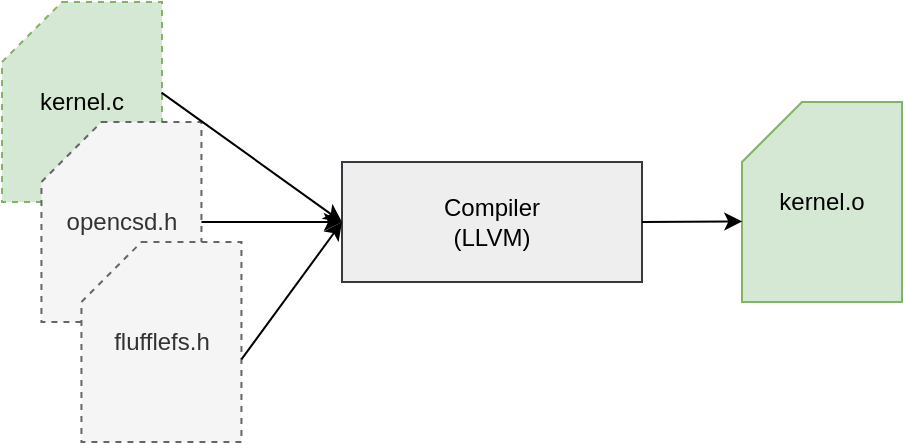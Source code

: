 <mxfile version="17.2.4" type="device"><diagram id="UtqFidSe_alC72zj-UNw" name="Page-1"><mxGraphModel dx="1449" dy="311" grid="1" gridSize="10" guides="1" tooltips="1" connect="1" arrows="1" fold="1" page="1" pageScale="1" pageWidth="850" pageHeight="1100" math="0" shadow="0"><root><mxCell id="0"/><mxCell id="1" parent="0"/><mxCell id="HYs-nhnnvZVYStpiPj8R-309" value="kernel.c" style="shape=card;whiteSpace=wrap;html=1;dashed=1;fillColor=#d5e8d4;strokeColor=#82b366;" vertex="1" parent="1"><mxGeometry x="-810" y="180" width="80" height="100" as="geometry"/></mxCell><mxCell id="HYs-nhnnvZVYStpiPj8R-310" value="opencsd.h" style="shape=card;whiteSpace=wrap;html=1;dashed=1;fillColor=#f5f5f5;fontColor=#333333;strokeColor=#666666;" vertex="1" parent="1"><mxGeometry x="-790.28" y="240" width="80" height="100" as="geometry"/></mxCell><mxCell id="HYs-nhnnvZVYStpiPj8R-311" value="flufflefs.h" style="shape=card;whiteSpace=wrap;html=1;dashed=1;fillColor=#f5f5f5;fontColor=#333333;strokeColor=#666666;" vertex="1" parent="1"><mxGeometry x="-770.28" y="300" width="80" height="100" as="geometry"/></mxCell><mxCell id="HYs-nhnnvZVYStpiPj8R-312" value="&lt;div&gt;Compiler&lt;/div&gt;&lt;div&gt;(LLVM)&lt;br&gt;&lt;/div&gt;" style="rounded=0;whiteSpace=wrap;html=1;fillColor=#eeeeee;strokeColor=#36393d;" vertex="1" parent="1"><mxGeometry x="-640" y="260" width="150" height="60" as="geometry"/></mxCell><mxCell id="HYs-nhnnvZVYStpiPj8R-315" value="" style="endArrow=classic;html=1;rounded=0;exitX=0.997;exitY=0.453;exitDx=0;exitDy=0;exitPerimeter=0;entryX=0;entryY=0.5;entryDx=0;entryDy=0;" edge="1" parent="1" source="HYs-nhnnvZVYStpiPj8R-309" target="HYs-nhnnvZVYStpiPj8R-312"><mxGeometry width="50" height="50" relative="1" as="geometry"><mxPoint x="-700" y="270" as="sourcePoint"/><mxPoint x="-650" y="220" as="targetPoint"/></mxGeometry></mxCell><mxCell id="HYs-nhnnvZVYStpiPj8R-316" value="" style="endArrow=classic;html=1;rounded=0;exitX=1;exitY=0.5;exitDx=0;exitDy=0;exitPerimeter=0;entryX=0;entryY=0.5;entryDx=0;entryDy=0;" edge="1" parent="1" source="HYs-nhnnvZVYStpiPj8R-310" target="HYs-nhnnvZVYStpiPj8R-312"><mxGeometry width="50" height="50" relative="1" as="geometry"><mxPoint x="-749.96" y="235.3" as="sourcePoint"/><mxPoint x="-630" y="300" as="targetPoint"/></mxGeometry></mxCell><mxCell id="HYs-nhnnvZVYStpiPj8R-317" value="" style="endArrow=classic;html=1;rounded=0;exitX=1;exitY=0.587;exitDx=0;exitDy=0;exitPerimeter=0;entryX=0;entryY=0.5;entryDx=0;entryDy=0;" edge="1" parent="1" source="HYs-nhnnvZVYStpiPj8R-311" target="HYs-nhnnvZVYStpiPj8R-312"><mxGeometry width="50" height="50" relative="1" as="geometry"><mxPoint x="-730" y="300" as="sourcePoint"/><mxPoint x="-630" y="300" as="targetPoint"/></mxGeometry></mxCell><mxCell id="HYs-nhnnvZVYStpiPj8R-318" value="kernel.o" style="shape=card;whiteSpace=wrap;html=1;fillColor=#d5e8d4;strokeColor=#82b366;" vertex="1" parent="1"><mxGeometry x="-440" y="230" width="80" height="100" as="geometry"/></mxCell><mxCell id="HYs-nhnnvZVYStpiPj8R-319" value="" style="endArrow=classic;html=1;rounded=0;exitX=1;exitY=0.5;exitDx=0;exitDy=0;entryX=0.002;entryY=0.597;entryDx=0;entryDy=0;entryPerimeter=0;" edge="1" parent="1" source="HYs-nhnnvZVYStpiPj8R-312" target="HYs-nhnnvZVYStpiPj8R-318"><mxGeometry width="50" height="50" relative="1" as="geometry"><mxPoint x="-590" y="230" as="sourcePoint"/><mxPoint x="-540" y="180" as="targetPoint"/></mxGeometry></mxCell></root></mxGraphModel></diagram></mxfile>